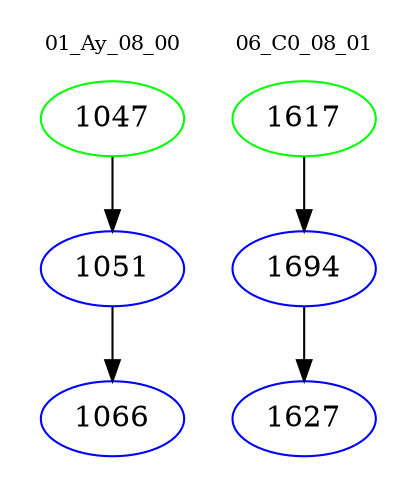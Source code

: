digraph{
subgraph cluster_0 {
color = white
label = "01_Ay_08_00";
fontsize=10;
T0_1047 [label="1047", color="green"]
T0_1047 -> T0_1051 [color="black"]
T0_1051 [label="1051", color="blue"]
T0_1051 -> T0_1066 [color="black"]
T0_1066 [label="1066", color="blue"]
}
subgraph cluster_1 {
color = white
label = "06_C0_08_01";
fontsize=10;
T1_1617 [label="1617", color="green"]
T1_1617 -> T1_1694 [color="black"]
T1_1694 [label="1694", color="blue"]
T1_1694 -> T1_1627 [color="black"]
T1_1627 [label="1627", color="blue"]
}
}

